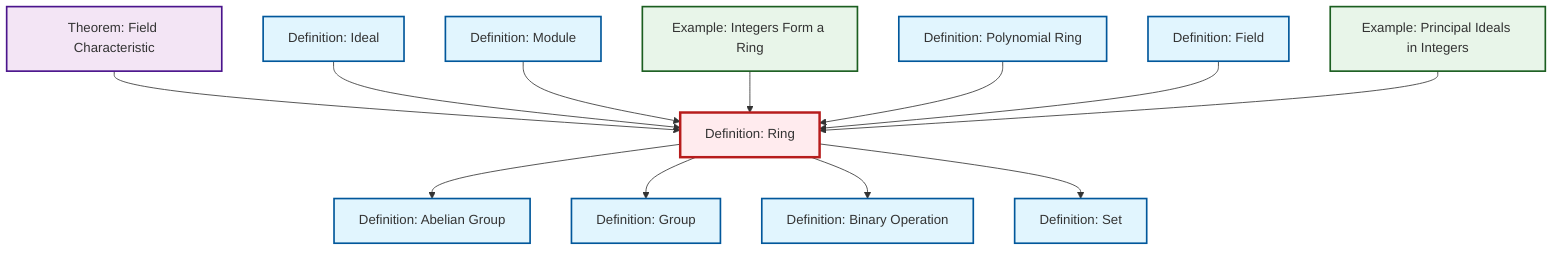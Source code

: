 graph TD
    classDef definition fill:#e1f5fe,stroke:#01579b,stroke-width:2px
    classDef theorem fill:#f3e5f5,stroke:#4a148c,stroke-width:2px
    classDef axiom fill:#fff3e0,stroke:#e65100,stroke-width:2px
    classDef example fill:#e8f5e9,stroke:#1b5e20,stroke-width:2px
    classDef current fill:#ffebee,stroke:#b71c1c,stroke-width:3px
    thm-field-characteristic["Theorem: Field Characteristic"]:::theorem
    def-abelian-group["Definition: Abelian Group"]:::definition
    def-ideal["Definition: Ideal"]:::definition
    def-field["Definition: Field"]:::definition
    def-module["Definition: Module"]:::definition
    def-set["Definition: Set"]:::definition
    def-polynomial-ring["Definition: Polynomial Ring"]:::definition
    def-group["Definition: Group"]:::definition
    def-ring["Definition: Ring"]:::definition
    def-binary-operation["Definition: Binary Operation"]:::definition
    ex-principal-ideal["Example: Principal Ideals in Integers"]:::example
    ex-integers-ring["Example: Integers Form a Ring"]:::example
    def-ring --> def-abelian-group
    thm-field-characteristic --> def-ring
    def-ideal --> def-ring
    def-module --> def-ring
    def-ring --> def-group
    def-ring --> def-binary-operation
    ex-integers-ring --> def-ring
    def-polynomial-ring --> def-ring
    def-ring --> def-set
    def-field --> def-ring
    ex-principal-ideal --> def-ring
    class def-ring current